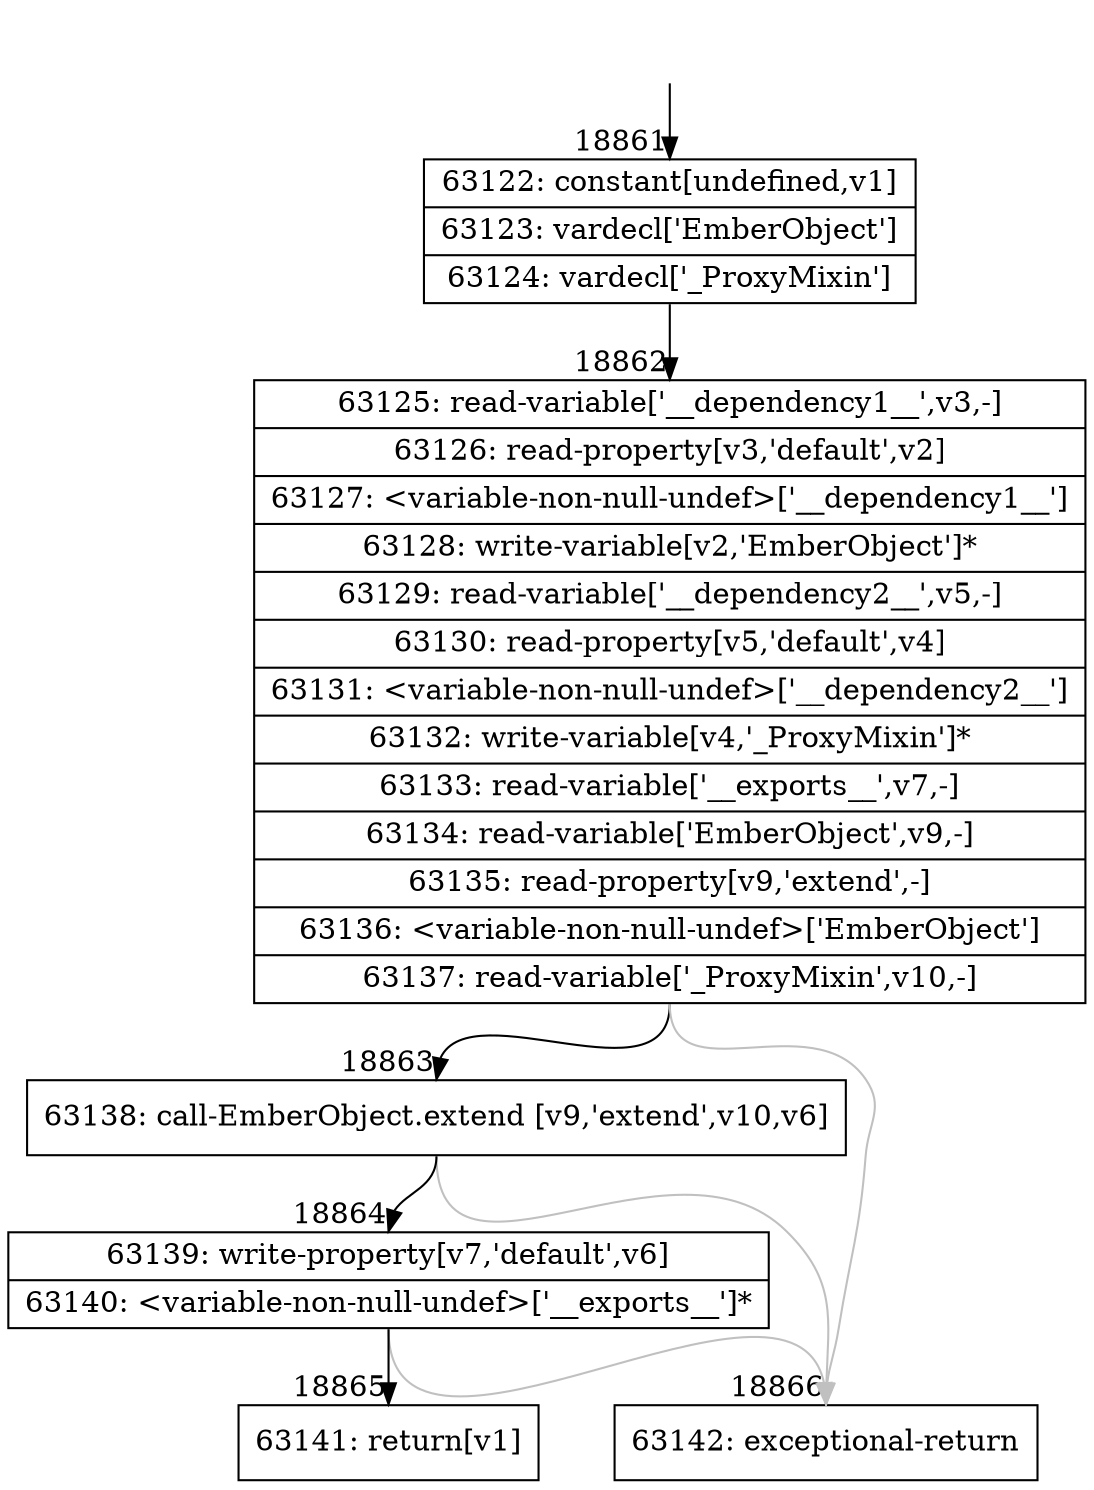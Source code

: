 digraph {
rankdir="TD"
BB_entry1626[shape=none,label=""];
BB_entry1626 -> BB18861 [tailport=s, headport=n, headlabel="    18861"]
BB18861 [shape=record label="{63122: constant[undefined,v1]|63123: vardecl['EmberObject']|63124: vardecl['_ProxyMixin']}" ] 
BB18861 -> BB18862 [tailport=s, headport=n, headlabel="      18862"]
BB18862 [shape=record label="{63125: read-variable['__dependency1__',v3,-]|63126: read-property[v3,'default',v2]|63127: \<variable-non-null-undef\>['__dependency1__']|63128: write-variable[v2,'EmberObject']*|63129: read-variable['__dependency2__',v5,-]|63130: read-property[v5,'default',v4]|63131: \<variable-non-null-undef\>['__dependency2__']|63132: write-variable[v4,'_ProxyMixin']*|63133: read-variable['__exports__',v7,-]|63134: read-variable['EmberObject',v9,-]|63135: read-property[v9,'extend',-]|63136: \<variable-non-null-undef\>['EmberObject']|63137: read-variable['_ProxyMixin',v10,-]}" ] 
BB18862 -> BB18863 [tailport=s, headport=n, headlabel="      18863"]
BB18862 -> BB18866 [tailport=s, headport=n, color=gray, headlabel="      18866"]
BB18863 [shape=record label="{63138: call-EmberObject.extend [v9,'extend',v10,v6]}" ] 
BB18863 -> BB18864 [tailport=s, headport=n, headlabel="      18864"]
BB18863 -> BB18866 [tailport=s, headport=n, color=gray]
BB18864 [shape=record label="{63139: write-property[v7,'default',v6]|63140: \<variable-non-null-undef\>['__exports__']*}" ] 
BB18864 -> BB18865 [tailport=s, headport=n, headlabel="      18865"]
BB18864 -> BB18866 [tailport=s, headport=n, color=gray]
BB18865 [shape=record label="{63141: return[v1]}" ] 
BB18866 [shape=record label="{63142: exceptional-return}" ] 
//#$~ 35295
}
